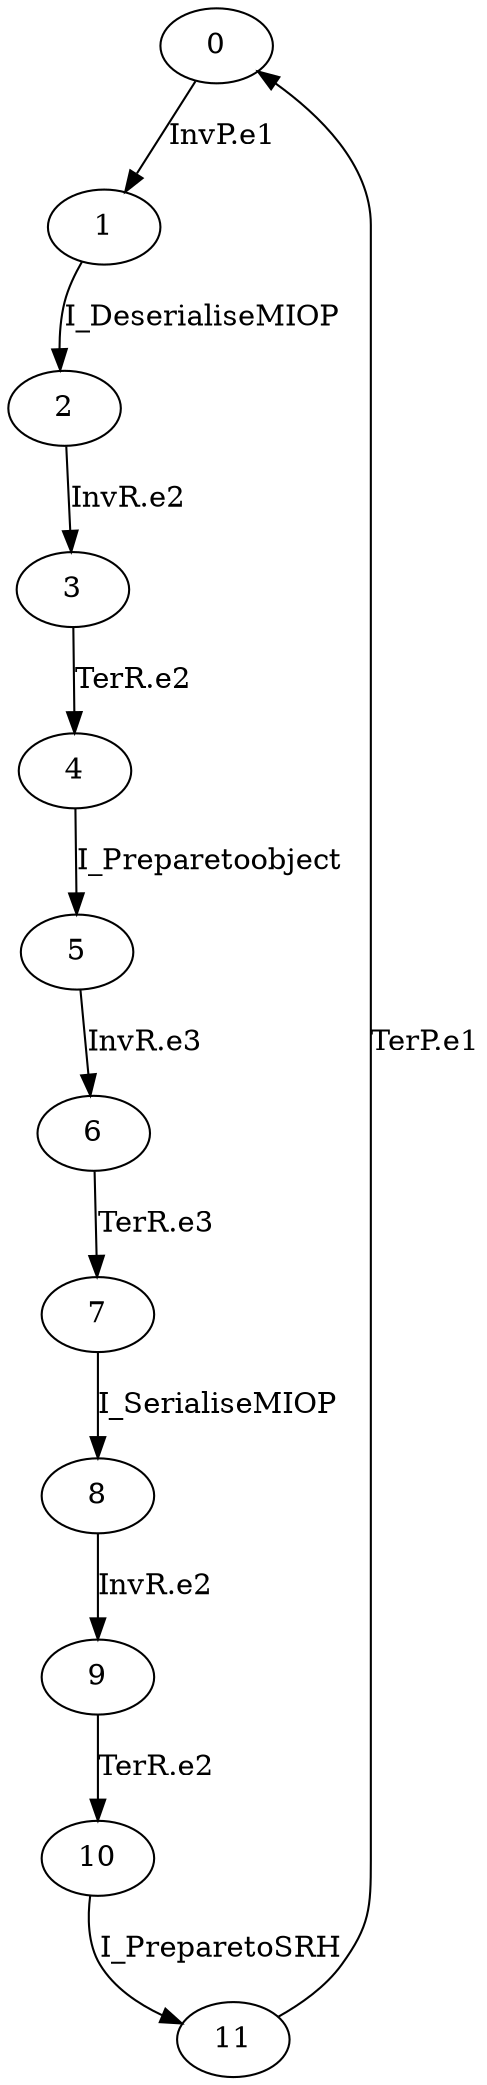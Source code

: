 digraph G {
  0 -> 1 [ label="InvP.e1" ];
  1 -> 2 [ label="I_DeserialiseMIOP" ];
  2 -> 3 [ label="InvR.e2" ];
  3 -> 4 [ label="TerR.e2" ];
  4 -> 5 [ label="I_Preparetoobject" ];
  5 -> 6 [ label="InvR.e3" ];
  6 -> 7 [ label="TerR.e3" ];
  7 -> 8 [ label="I_SerialiseMIOP" ];
  8 -> 9 [ label="InvR.e2" ];
  9 -> 10 [ label="TerR.e2" ];
  10 -> 11 [ label="I_PreparetoSRH" ];
  11 -> 0 [ label="TerP.e1" ];
}
